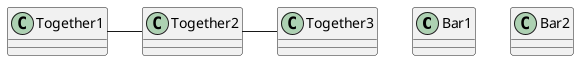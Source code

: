 {
  "sha1": "ed6d83afno137v0wy9ayujsw172j3hs",
  "insertion": {
    "when": "2024-06-01T09:03:04.271Z",
    "user": "plantuml@gmail.com"
  }
}
@startuml
class Bar1
class Bar2
together {
  class Together1
  class Together2
  class Together3
}
Together1 - Together2
Together2 - Together3

together {
  class Bar1
  class Bar2
}
@enduml

